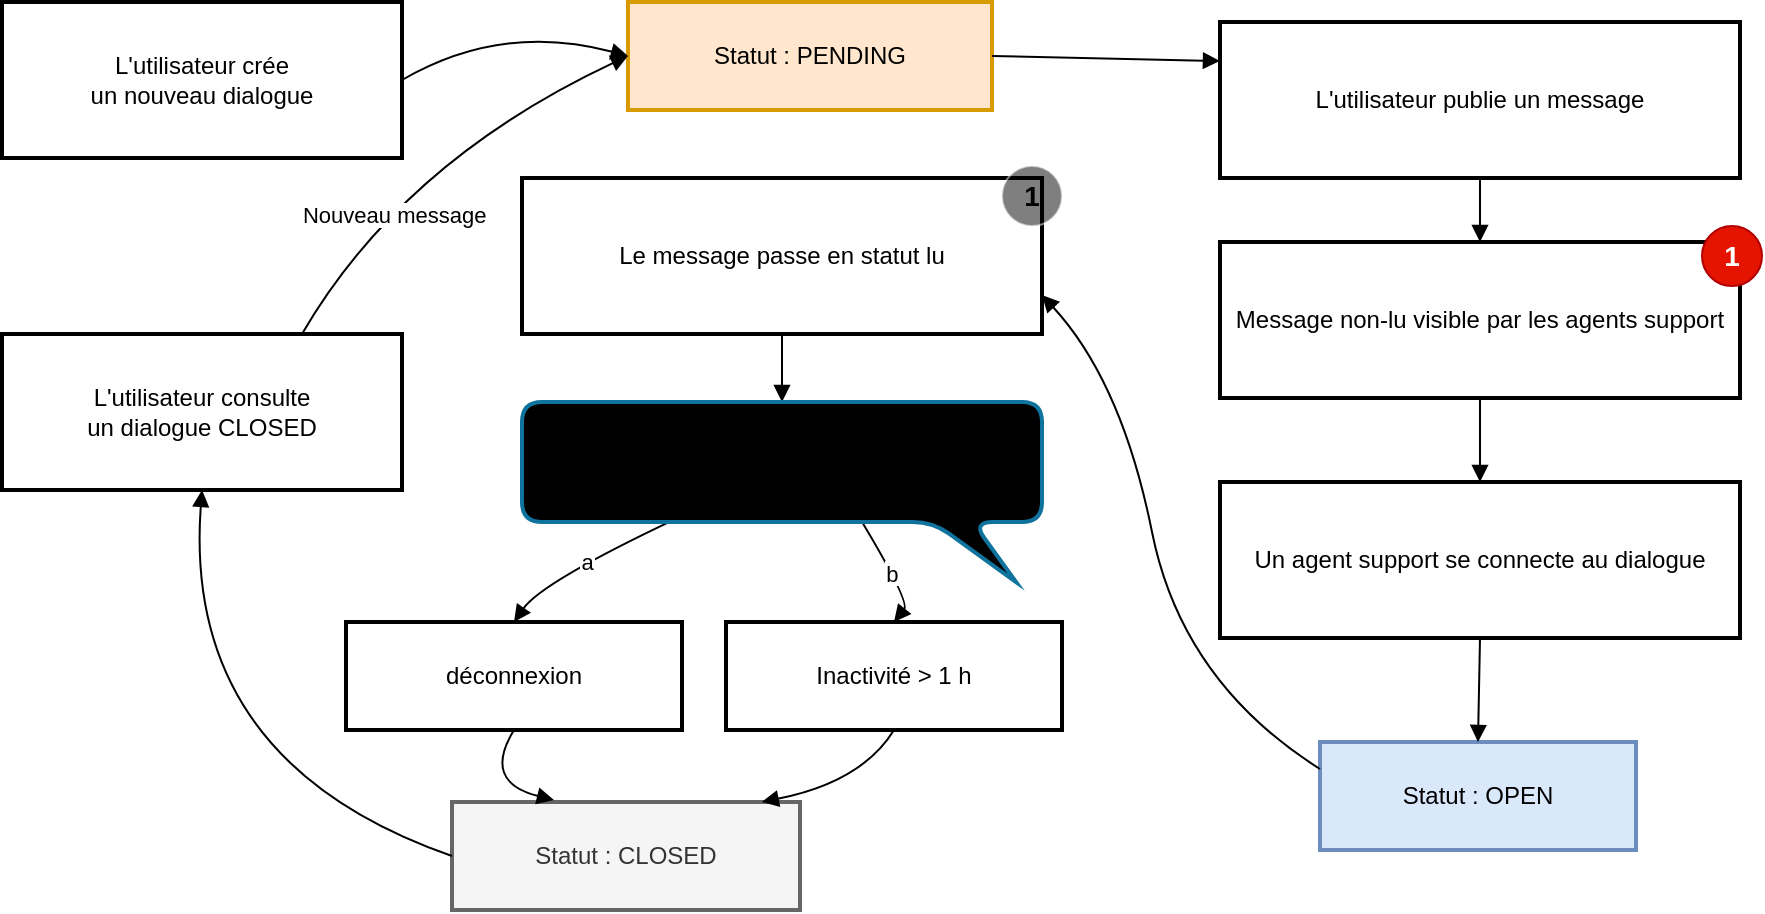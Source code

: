 <mxfile version="26.2.13">
  <diagram id="C5RBs43oDa-KdzZeNtuy" name="Page-1">
    <mxGraphModel dx="2895" dy="751" grid="1" gridSize="10" guides="1" tooltips="1" connect="1" arrows="1" fold="1" page="1" pageScale="1" pageWidth="827" pageHeight="1169" math="0" shadow="0">
      <root>
        <mxCell id="WIyWlLk6GJQsqaUBKTNV-0" />
        <mxCell id="WIyWlLk6GJQsqaUBKTNV-1" parent="WIyWlLk6GJQsqaUBKTNV-0" />
        <mxCell id="uierBS24uX779-OyEKdF-0" value="L&#39;utilisateur crée&#xa;un nouveau dialogue" style="whiteSpace=wrap;strokeWidth=2;" vertex="1" parent="WIyWlLk6GJQsqaUBKTNV-1">
          <mxGeometry x="-80" y="110" width="200" height="78" as="geometry" />
        </mxCell>
        <mxCell id="uierBS24uX779-OyEKdF-1" value="Statut : PENDING" style="whiteSpace=wrap;strokeWidth=2;fillColor=#ffe6cc;strokeColor=#d79b00;" vertex="1" parent="WIyWlLk6GJQsqaUBKTNV-1">
          <mxGeometry x="233" y="110" width="182" height="54" as="geometry" />
        </mxCell>
        <mxCell id="uierBS24uX779-OyEKdF-2" value="L&#39;utilisateur publie un message" style="whiteSpace=wrap;strokeWidth=2;" vertex="1" parent="WIyWlLk6GJQsqaUBKTNV-1">
          <mxGeometry x="529" y="120" width="260" height="78" as="geometry" />
        </mxCell>
        <mxCell id="uierBS24uX779-OyEKdF-3" value="Message non-lu visible par les agents support" style="whiteSpace=wrap;strokeWidth=2;" vertex="1" parent="WIyWlLk6GJQsqaUBKTNV-1">
          <mxGeometry x="529" y="230" width="260" height="78" as="geometry" />
        </mxCell>
        <mxCell id="uierBS24uX779-OyEKdF-4" value="Un agent support se connecte au dialogue" style="whiteSpace=wrap;strokeWidth=2;" vertex="1" parent="WIyWlLk6GJQsqaUBKTNV-1">
          <mxGeometry x="529" y="350" width="260" height="78" as="geometry" />
        </mxCell>
        <mxCell id="uierBS24uX779-OyEKdF-5" value="Statut : OPEN" style="whiteSpace=wrap;strokeWidth=2;fillColor=#dae8fc;strokeColor=#6c8ebf;" vertex="1" parent="WIyWlLk6GJQsqaUBKTNV-1">
          <mxGeometry x="579" y="480" width="158" height="54" as="geometry" />
        </mxCell>
        <mxCell id="uierBS24uX779-OyEKdF-6" value="Le message passe en statut lu" style="whiteSpace=wrap;strokeWidth=2;" vertex="1" parent="WIyWlLk6GJQsqaUBKTNV-1">
          <mxGeometry x="180" y="198" width="260" height="78" as="geometry" />
        </mxCell>
        <mxCell id="uierBS24uX779-OyEKdF-9" value="Inactivité &gt; 1 h" style="whiteSpace=wrap;strokeWidth=2;" vertex="1" parent="WIyWlLk6GJQsqaUBKTNV-1">
          <mxGeometry x="282" y="420" width="168" height="54" as="geometry" />
        </mxCell>
        <mxCell id="uierBS24uX779-OyEKdF-10" value="Statut : CLOSED" style="whiteSpace=wrap;strokeWidth=2;fillColor=#f5f5f5;fontColor=#333333;strokeColor=#666666;" vertex="1" parent="WIyWlLk6GJQsqaUBKTNV-1">
          <mxGeometry x="145" y="510" width="174" height="54" as="geometry" />
        </mxCell>
        <mxCell id="uierBS24uX779-OyEKdF-11" value="L&#39;utilisateur consulte&#xa;un dialogue CLOSED" style="whiteSpace=wrap;strokeWidth=2;" vertex="1" parent="WIyWlLk6GJQsqaUBKTNV-1">
          <mxGeometry x="-80" y="276" width="200" height="78" as="geometry" />
        </mxCell>
        <mxCell id="uierBS24uX779-OyEKdF-12" value="" style="curved=1;startArrow=none;endArrow=block;exitX=1;exitY=0.5;entryX=0;entryY=0.5;rounded=0;exitDx=0;exitDy=0;entryDx=0;entryDy=0;" edge="1" parent="WIyWlLk6GJQsqaUBKTNV-1" source="uierBS24uX779-OyEKdF-0" target="uierBS24uX779-OyEKdF-1">
          <mxGeometry relative="1" as="geometry">
            <Array as="points">
              <mxPoint x="170" y="120" />
            </Array>
          </mxGeometry>
        </mxCell>
        <mxCell id="uierBS24uX779-OyEKdF-13" value="" style="curved=1;startArrow=none;endArrow=block;exitX=1;exitY=0.5;entryX=0;entryY=0.25;rounded=0;exitDx=0;exitDy=0;entryDx=0;entryDy=0;" edge="1" parent="WIyWlLk6GJQsqaUBKTNV-1" source="uierBS24uX779-OyEKdF-1" target="uierBS24uX779-OyEKdF-2">
          <mxGeometry relative="1" as="geometry">
            <Array as="points" />
          </mxGeometry>
        </mxCell>
        <mxCell id="uierBS24uX779-OyEKdF-14" value="" style="curved=1;startArrow=none;endArrow=block;exitX=0.5;exitY=1;entryX=0.5;entryY=0;rounded=0;" edge="1" parent="WIyWlLk6GJQsqaUBKTNV-1" source="uierBS24uX779-OyEKdF-2" target="uierBS24uX779-OyEKdF-3">
          <mxGeometry relative="1" as="geometry">
            <Array as="points" />
          </mxGeometry>
        </mxCell>
        <mxCell id="uierBS24uX779-OyEKdF-15" value="" style="curved=1;startArrow=none;endArrow=block;exitX=0.5;exitY=1;entryX=0.5;entryY=0;rounded=0;" edge="1" parent="WIyWlLk6GJQsqaUBKTNV-1" source="uierBS24uX779-OyEKdF-3" target="uierBS24uX779-OyEKdF-4">
          <mxGeometry relative="1" as="geometry">
            <Array as="points" />
          </mxGeometry>
        </mxCell>
        <mxCell id="uierBS24uX779-OyEKdF-16" value="" style="curved=1;startArrow=none;endArrow=block;exitX=0.5;exitY=1;entryX=0.5;entryY=0;rounded=0;" edge="1" parent="WIyWlLk6GJQsqaUBKTNV-1" source="uierBS24uX779-OyEKdF-4" target="uierBS24uX779-OyEKdF-5">
          <mxGeometry relative="1" as="geometry">
            <Array as="points" />
          </mxGeometry>
        </mxCell>
        <mxCell id="uierBS24uX779-OyEKdF-17" value="" style="curved=1;startArrow=none;endArrow=block;exitX=0;exitY=0.25;entryX=1;entryY=0.75;rounded=0;entryDx=0;entryDy=0;exitDx=0;exitDy=0;" edge="1" parent="WIyWlLk6GJQsqaUBKTNV-1" source="uierBS24uX779-OyEKdF-5" target="uierBS24uX779-OyEKdF-6">
          <mxGeometry relative="1" as="geometry">
            <Array as="points">
              <mxPoint x="510" y="450" />
              <mxPoint x="480" y="300" />
            </Array>
          </mxGeometry>
        </mxCell>
        <mxCell id="uierBS24uX779-OyEKdF-18" value="" style="curved=1;startArrow=none;endArrow=block;exitX=0.5;exitY=1;entryX=0.5;entryY=0;rounded=0;entryDx=0;entryDy=0;entryPerimeter=0;" edge="1" parent="WIyWlLk6GJQsqaUBKTNV-1" source="uierBS24uX779-OyEKdF-6" target="uierBS24uX779-OyEKdF-29">
          <mxGeometry relative="1" as="geometry">
            <Array as="points" />
            <mxPoint x="310" y="300" as="targetPoint" />
          </mxGeometry>
        </mxCell>
        <mxCell id="uierBS24uX779-OyEKdF-19" value="a" style="curved=1;startArrow=none;endArrow=block;exitX=0.3;exitY=0.644;entryX=0.5;entryY=0;rounded=0;exitDx=0;exitDy=0;entryDx=0;entryDy=0;exitPerimeter=0;" edge="1" parent="WIyWlLk6GJQsqaUBKTNV-1" source="uierBS24uX779-OyEKdF-29" target="uierBS24uX779-OyEKdF-25">
          <mxGeometry relative="1" as="geometry">
            <Array as="points">
              <mxPoint x="190" y="400" />
            </Array>
            <mxPoint x="245" y="378" as="sourcePoint" />
          </mxGeometry>
        </mxCell>
        <mxCell id="uierBS24uX779-OyEKdF-20" value="b" style="curved=1;startArrow=none;endArrow=block;exitX=0.654;exitY=0.667;entryX=0.5;entryY=0;rounded=0;exitDx=0;exitDy=0;exitPerimeter=0;" edge="1" parent="WIyWlLk6GJQsqaUBKTNV-1" source="uierBS24uX779-OyEKdF-29" target="uierBS24uX779-OyEKdF-9">
          <mxGeometry relative="1" as="geometry">
            <Array as="points">
              <mxPoint x="374" y="410" />
            </Array>
            <mxPoint x="375" y="378" as="sourcePoint" />
          </mxGeometry>
        </mxCell>
        <mxCell id="uierBS24uX779-OyEKdF-21" value="" style="curved=1;startArrow=none;endArrow=block;exitX=0.5;exitY=1;entryX=0.293;entryY=-0.019;rounded=0;entryDx=0;entryDy=0;entryPerimeter=0;exitDx=0;exitDy=0;" edge="1" parent="WIyWlLk6GJQsqaUBKTNV-1" source="uierBS24uX779-OyEKdF-25" target="uierBS24uX779-OyEKdF-10">
          <mxGeometry relative="1" as="geometry">
            <Array as="points">
              <mxPoint x="160" y="500" />
            </Array>
          </mxGeometry>
        </mxCell>
        <mxCell id="uierBS24uX779-OyEKdF-22" value="" style="curved=1;startArrow=none;endArrow=block;exitX=0.5;exitY=1;entryX=0.89;entryY=0;rounded=0;" edge="1" parent="WIyWlLk6GJQsqaUBKTNV-1" source="uierBS24uX779-OyEKdF-9" target="uierBS24uX779-OyEKdF-10">
          <mxGeometry relative="1" as="geometry">
            <Array as="points">
              <mxPoint x="350" y="500" />
            </Array>
          </mxGeometry>
        </mxCell>
        <mxCell id="uierBS24uX779-OyEKdF-23" value="" style="curved=1;startArrow=none;endArrow=block;exitX=0;exitY=0.5;entryX=0.5;entryY=1;rounded=0;entryDx=0;entryDy=0;exitDx=0;exitDy=0;" edge="1" parent="WIyWlLk6GJQsqaUBKTNV-1" source="uierBS24uX779-OyEKdF-10" target="uierBS24uX779-OyEKdF-11">
          <mxGeometry relative="1" as="geometry">
            <Array as="points">
              <mxPoint x="10" y="490" />
            </Array>
            <mxPoint x="1148" y="595" as="sourcePoint" />
            <mxPoint x="319" y="120" as="targetPoint" />
          </mxGeometry>
        </mxCell>
        <mxCell id="uierBS24uX779-OyEKdF-24" value="Nouveau message" style="curved=1;startArrow=none;endArrow=block;exitX=0.75;exitY=0;entryX=0;entryY=0.5;rounded=0;exitDx=0;exitDy=0;entryDx=0;entryDy=0;" edge="1" parent="WIyWlLk6GJQsqaUBKTNV-1" source="uierBS24uX779-OyEKdF-11" target="uierBS24uX779-OyEKdF-1">
          <mxGeometry x="-0.331" y="-10" relative="1" as="geometry">
            <Array as="points">
              <mxPoint x="120" y="190" />
            </Array>
            <mxPoint as="offset" />
          </mxGeometry>
        </mxCell>
        <mxCell id="uierBS24uX779-OyEKdF-25" value="déconnexion" style="whiteSpace=wrap;strokeWidth=2;" vertex="1" parent="WIyWlLk6GJQsqaUBKTNV-1">
          <mxGeometry x="92" y="420" width="168" height="54" as="geometry" />
        </mxCell>
        <mxCell id="uierBS24uX779-OyEKdF-26" value="&lt;b&gt;&lt;font style=&quot;font-size: 14px;&quot;&gt;1&lt;/font&gt;&lt;/b&gt;" style="ellipse;whiteSpace=wrap;html=1;aspect=fixed;fillColor=#e51400;fontColor=#ffffff;strokeColor=#B20000;" vertex="1" parent="WIyWlLk6GJQsqaUBKTNV-1">
          <mxGeometry x="770" y="222" width="30" height="30" as="geometry" />
        </mxCell>
        <mxCell id="uierBS24uX779-OyEKdF-28" value="&lt;b&gt;&lt;font style=&quot;font-size: 14px;&quot;&gt;1&lt;/font&gt;&lt;/b&gt;" style="ellipse;whiteSpace=wrap;html=1;aspect=fixed;fillColor=#fad9d5;strokeColor=light-dark(#ffffff, #ec8f82);fillStyle=hatch;gradientColor=light-dark(#ff0000, #ededed);gradientDirection=north;opacity=50;" vertex="1" parent="WIyWlLk6GJQsqaUBKTNV-1">
          <mxGeometry x="420" y="192" width="30" height="30" as="geometry" />
        </mxCell>
        <mxCell id="uierBS24uX779-OyEKdF-29" value="poursuite du dialogue" style="shape=callout;whiteSpace=wrap;html=1;perimeter=calloutPerimeter;position2=0.95;base=20;size=30;position=0.79;rounded=1;strokeWidth=2;fillColor=#BCECFF;strokeColor=#10739e;gradientColor=light-dark(#c0c0c0, #ededed);gradientDirection=west;" vertex="1" parent="WIyWlLk6GJQsqaUBKTNV-1">
          <mxGeometry x="180" y="310" width="260" height="90" as="geometry" />
        </mxCell>
      </root>
    </mxGraphModel>
  </diagram>
</mxfile>
